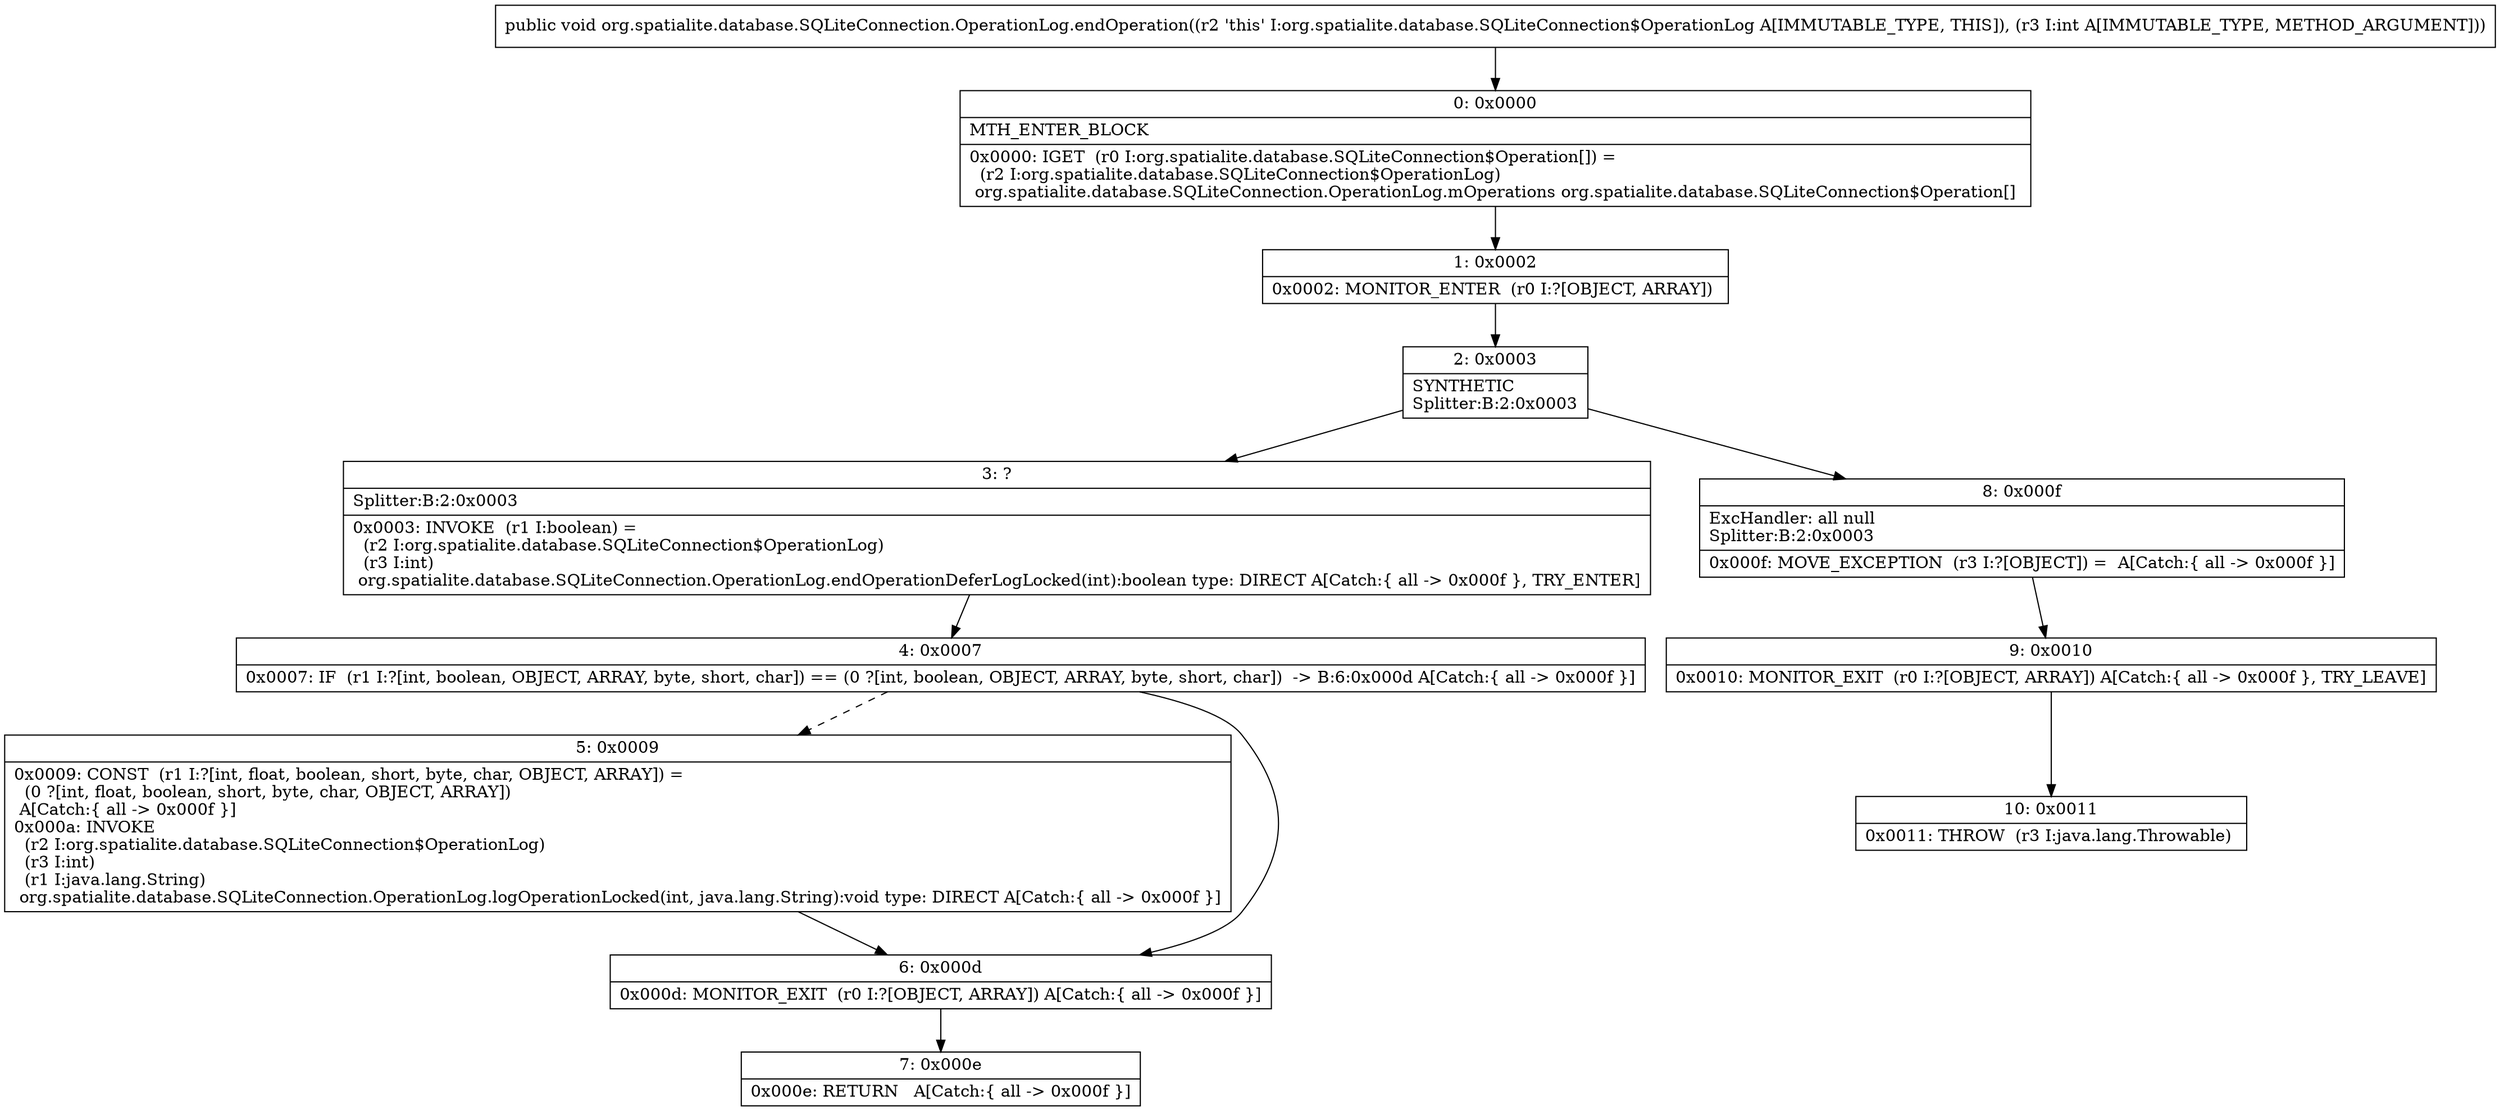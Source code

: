 digraph "CFG fororg.spatialite.database.SQLiteConnection.OperationLog.endOperation(I)V" {
Node_0 [shape=record,label="{0\:\ 0x0000|MTH_ENTER_BLOCK\l|0x0000: IGET  (r0 I:org.spatialite.database.SQLiteConnection$Operation[]) = \l  (r2 I:org.spatialite.database.SQLiteConnection$OperationLog)\l org.spatialite.database.SQLiteConnection.OperationLog.mOperations org.spatialite.database.SQLiteConnection$Operation[] \l}"];
Node_1 [shape=record,label="{1\:\ 0x0002|0x0002: MONITOR_ENTER  (r0 I:?[OBJECT, ARRAY]) \l}"];
Node_2 [shape=record,label="{2\:\ 0x0003|SYNTHETIC\lSplitter:B:2:0x0003\l}"];
Node_3 [shape=record,label="{3\:\ ?|Splitter:B:2:0x0003\l|0x0003: INVOKE  (r1 I:boolean) = \l  (r2 I:org.spatialite.database.SQLiteConnection$OperationLog)\l  (r3 I:int)\l org.spatialite.database.SQLiteConnection.OperationLog.endOperationDeferLogLocked(int):boolean type: DIRECT A[Catch:\{ all \-\> 0x000f \}, TRY_ENTER]\l}"];
Node_4 [shape=record,label="{4\:\ 0x0007|0x0007: IF  (r1 I:?[int, boolean, OBJECT, ARRAY, byte, short, char]) == (0 ?[int, boolean, OBJECT, ARRAY, byte, short, char])  \-\> B:6:0x000d A[Catch:\{ all \-\> 0x000f \}]\l}"];
Node_5 [shape=record,label="{5\:\ 0x0009|0x0009: CONST  (r1 I:?[int, float, boolean, short, byte, char, OBJECT, ARRAY]) = \l  (0 ?[int, float, boolean, short, byte, char, OBJECT, ARRAY])\l A[Catch:\{ all \-\> 0x000f \}]\l0x000a: INVOKE  \l  (r2 I:org.spatialite.database.SQLiteConnection$OperationLog)\l  (r3 I:int)\l  (r1 I:java.lang.String)\l org.spatialite.database.SQLiteConnection.OperationLog.logOperationLocked(int, java.lang.String):void type: DIRECT A[Catch:\{ all \-\> 0x000f \}]\l}"];
Node_6 [shape=record,label="{6\:\ 0x000d|0x000d: MONITOR_EXIT  (r0 I:?[OBJECT, ARRAY]) A[Catch:\{ all \-\> 0x000f \}]\l}"];
Node_7 [shape=record,label="{7\:\ 0x000e|0x000e: RETURN   A[Catch:\{ all \-\> 0x000f \}]\l}"];
Node_8 [shape=record,label="{8\:\ 0x000f|ExcHandler: all null\lSplitter:B:2:0x0003\l|0x000f: MOVE_EXCEPTION  (r3 I:?[OBJECT]) =  A[Catch:\{ all \-\> 0x000f \}]\l}"];
Node_9 [shape=record,label="{9\:\ 0x0010|0x0010: MONITOR_EXIT  (r0 I:?[OBJECT, ARRAY]) A[Catch:\{ all \-\> 0x000f \}, TRY_LEAVE]\l}"];
Node_10 [shape=record,label="{10\:\ 0x0011|0x0011: THROW  (r3 I:java.lang.Throwable) \l}"];
MethodNode[shape=record,label="{public void org.spatialite.database.SQLiteConnection.OperationLog.endOperation((r2 'this' I:org.spatialite.database.SQLiteConnection$OperationLog A[IMMUTABLE_TYPE, THIS]), (r3 I:int A[IMMUTABLE_TYPE, METHOD_ARGUMENT])) }"];
MethodNode -> Node_0;
Node_0 -> Node_1;
Node_1 -> Node_2;
Node_2 -> Node_3;
Node_2 -> Node_8;
Node_3 -> Node_4;
Node_4 -> Node_5[style=dashed];
Node_4 -> Node_6;
Node_5 -> Node_6;
Node_6 -> Node_7;
Node_8 -> Node_9;
Node_9 -> Node_10;
}

